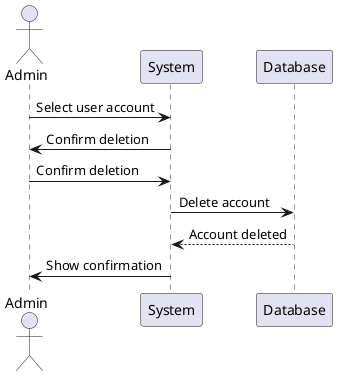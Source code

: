 @startuml DeleteAccount
actor Admin
participant System
participant Database

Admin -> System: Select user account
System -> Admin: Confirm deletion
Admin -> System: Confirm deletion
System -> Database: Delete account
Database --> System: Account deleted
System -> Admin: Show confirmation
@enduml
